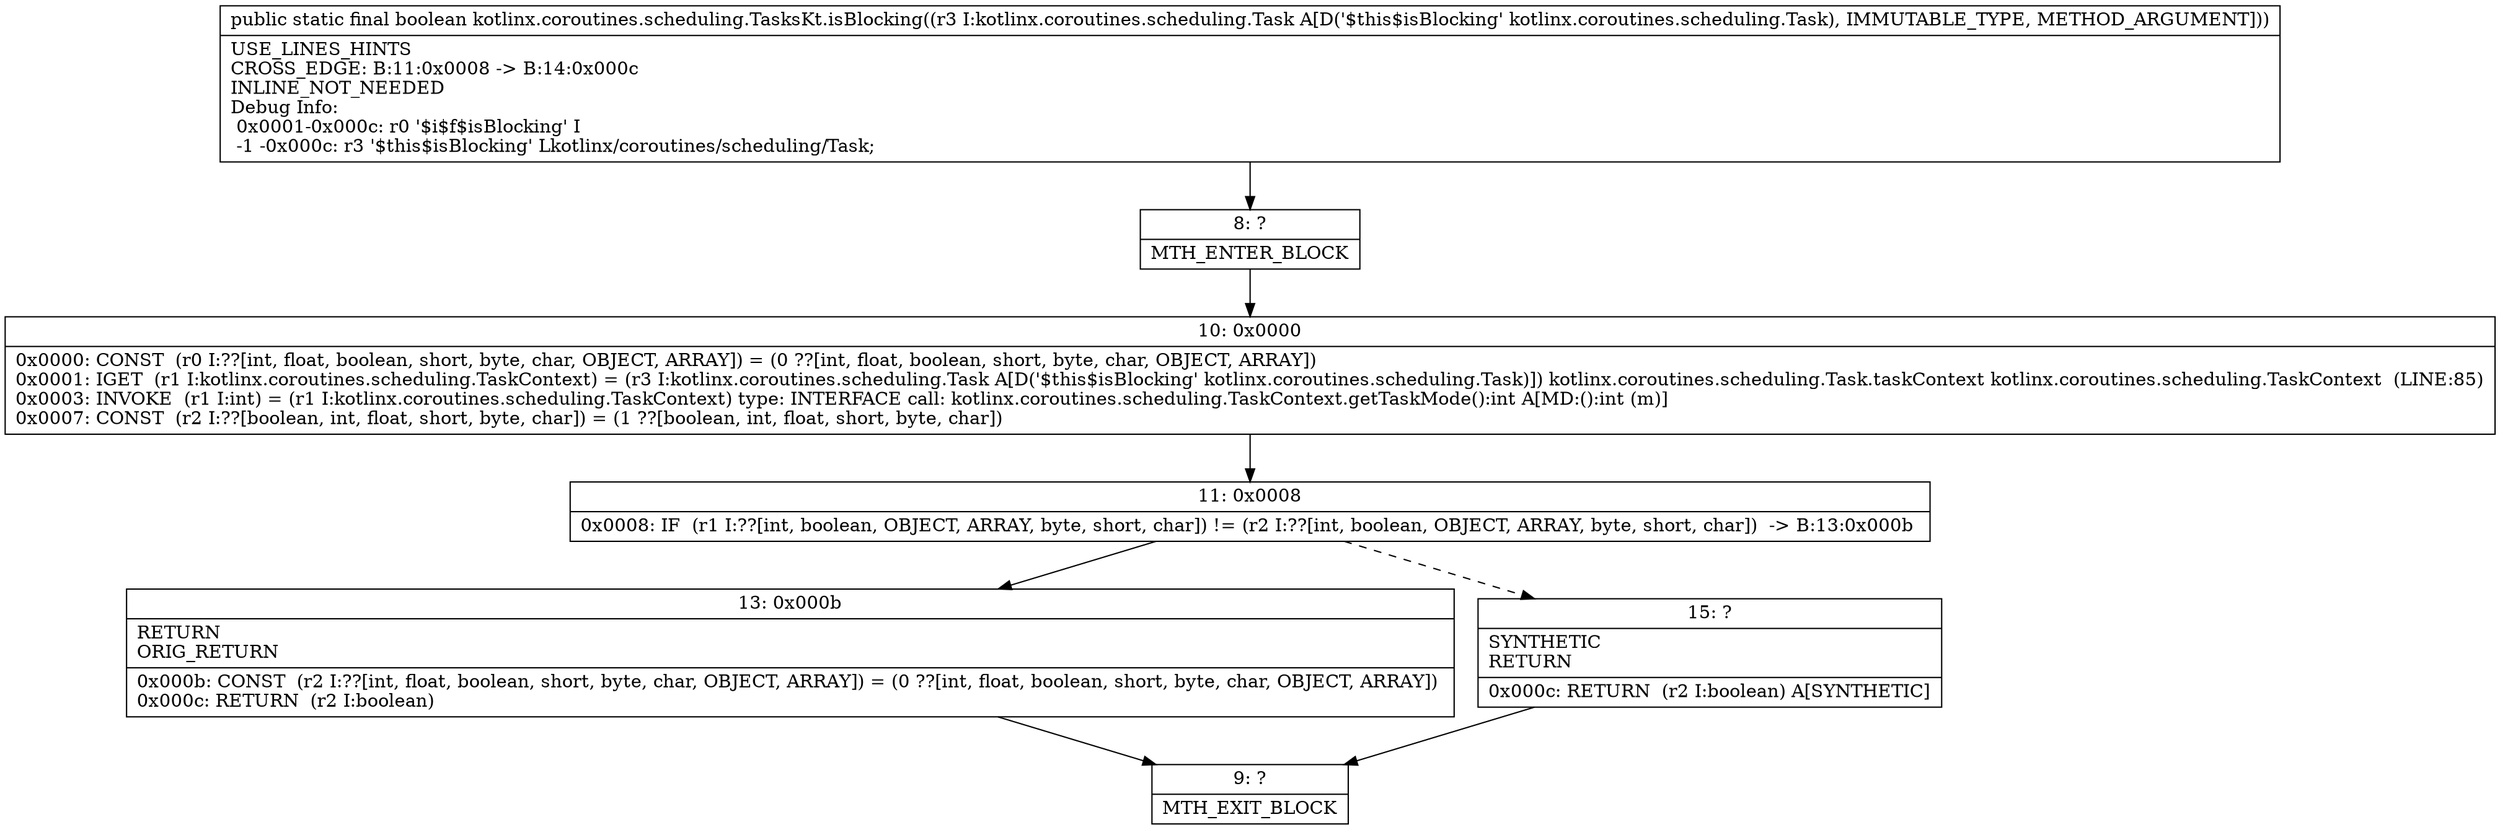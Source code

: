 digraph "CFG forkotlinx.coroutines.scheduling.TasksKt.isBlocking(Lkotlinx\/coroutines\/scheduling\/Task;)Z" {
Node_8 [shape=record,label="{8\:\ ?|MTH_ENTER_BLOCK\l}"];
Node_10 [shape=record,label="{10\:\ 0x0000|0x0000: CONST  (r0 I:??[int, float, boolean, short, byte, char, OBJECT, ARRAY]) = (0 ??[int, float, boolean, short, byte, char, OBJECT, ARRAY]) \l0x0001: IGET  (r1 I:kotlinx.coroutines.scheduling.TaskContext) = (r3 I:kotlinx.coroutines.scheduling.Task A[D('$this$isBlocking' kotlinx.coroutines.scheduling.Task)]) kotlinx.coroutines.scheduling.Task.taskContext kotlinx.coroutines.scheduling.TaskContext  (LINE:85)\l0x0003: INVOKE  (r1 I:int) = (r1 I:kotlinx.coroutines.scheduling.TaskContext) type: INTERFACE call: kotlinx.coroutines.scheduling.TaskContext.getTaskMode():int A[MD:():int (m)]\l0x0007: CONST  (r2 I:??[boolean, int, float, short, byte, char]) = (1 ??[boolean, int, float, short, byte, char]) \l}"];
Node_11 [shape=record,label="{11\:\ 0x0008|0x0008: IF  (r1 I:??[int, boolean, OBJECT, ARRAY, byte, short, char]) != (r2 I:??[int, boolean, OBJECT, ARRAY, byte, short, char])  \-\> B:13:0x000b \l}"];
Node_13 [shape=record,label="{13\:\ 0x000b|RETURN\lORIG_RETURN\l|0x000b: CONST  (r2 I:??[int, float, boolean, short, byte, char, OBJECT, ARRAY]) = (0 ??[int, float, boolean, short, byte, char, OBJECT, ARRAY]) \l0x000c: RETURN  (r2 I:boolean) \l}"];
Node_9 [shape=record,label="{9\:\ ?|MTH_EXIT_BLOCK\l}"];
Node_15 [shape=record,label="{15\:\ ?|SYNTHETIC\lRETURN\l|0x000c: RETURN  (r2 I:boolean) A[SYNTHETIC]\l}"];
MethodNode[shape=record,label="{public static final boolean kotlinx.coroutines.scheduling.TasksKt.isBlocking((r3 I:kotlinx.coroutines.scheduling.Task A[D('$this$isBlocking' kotlinx.coroutines.scheduling.Task), IMMUTABLE_TYPE, METHOD_ARGUMENT]))  | USE_LINES_HINTS\lCROSS_EDGE: B:11:0x0008 \-\> B:14:0x000c\lINLINE_NOT_NEEDED\lDebug Info:\l  0x0001\-0x000c: r0 '$i$f$isBlocking' I\l  \-1 \-0x000c: r3 '$this$isBlocking' Lkotlinx\/coroutines\/scheduling\/Task;\l}"];
MethodNode -> Node_8;Node_8 -> Node_10;
Node_10 -> Node_11;
Node_11 -> Node_13;
Node_11 -> Node_15[style=dashed];
Node_13 -> Node_9;
Node_15 -> Node_9;
}

